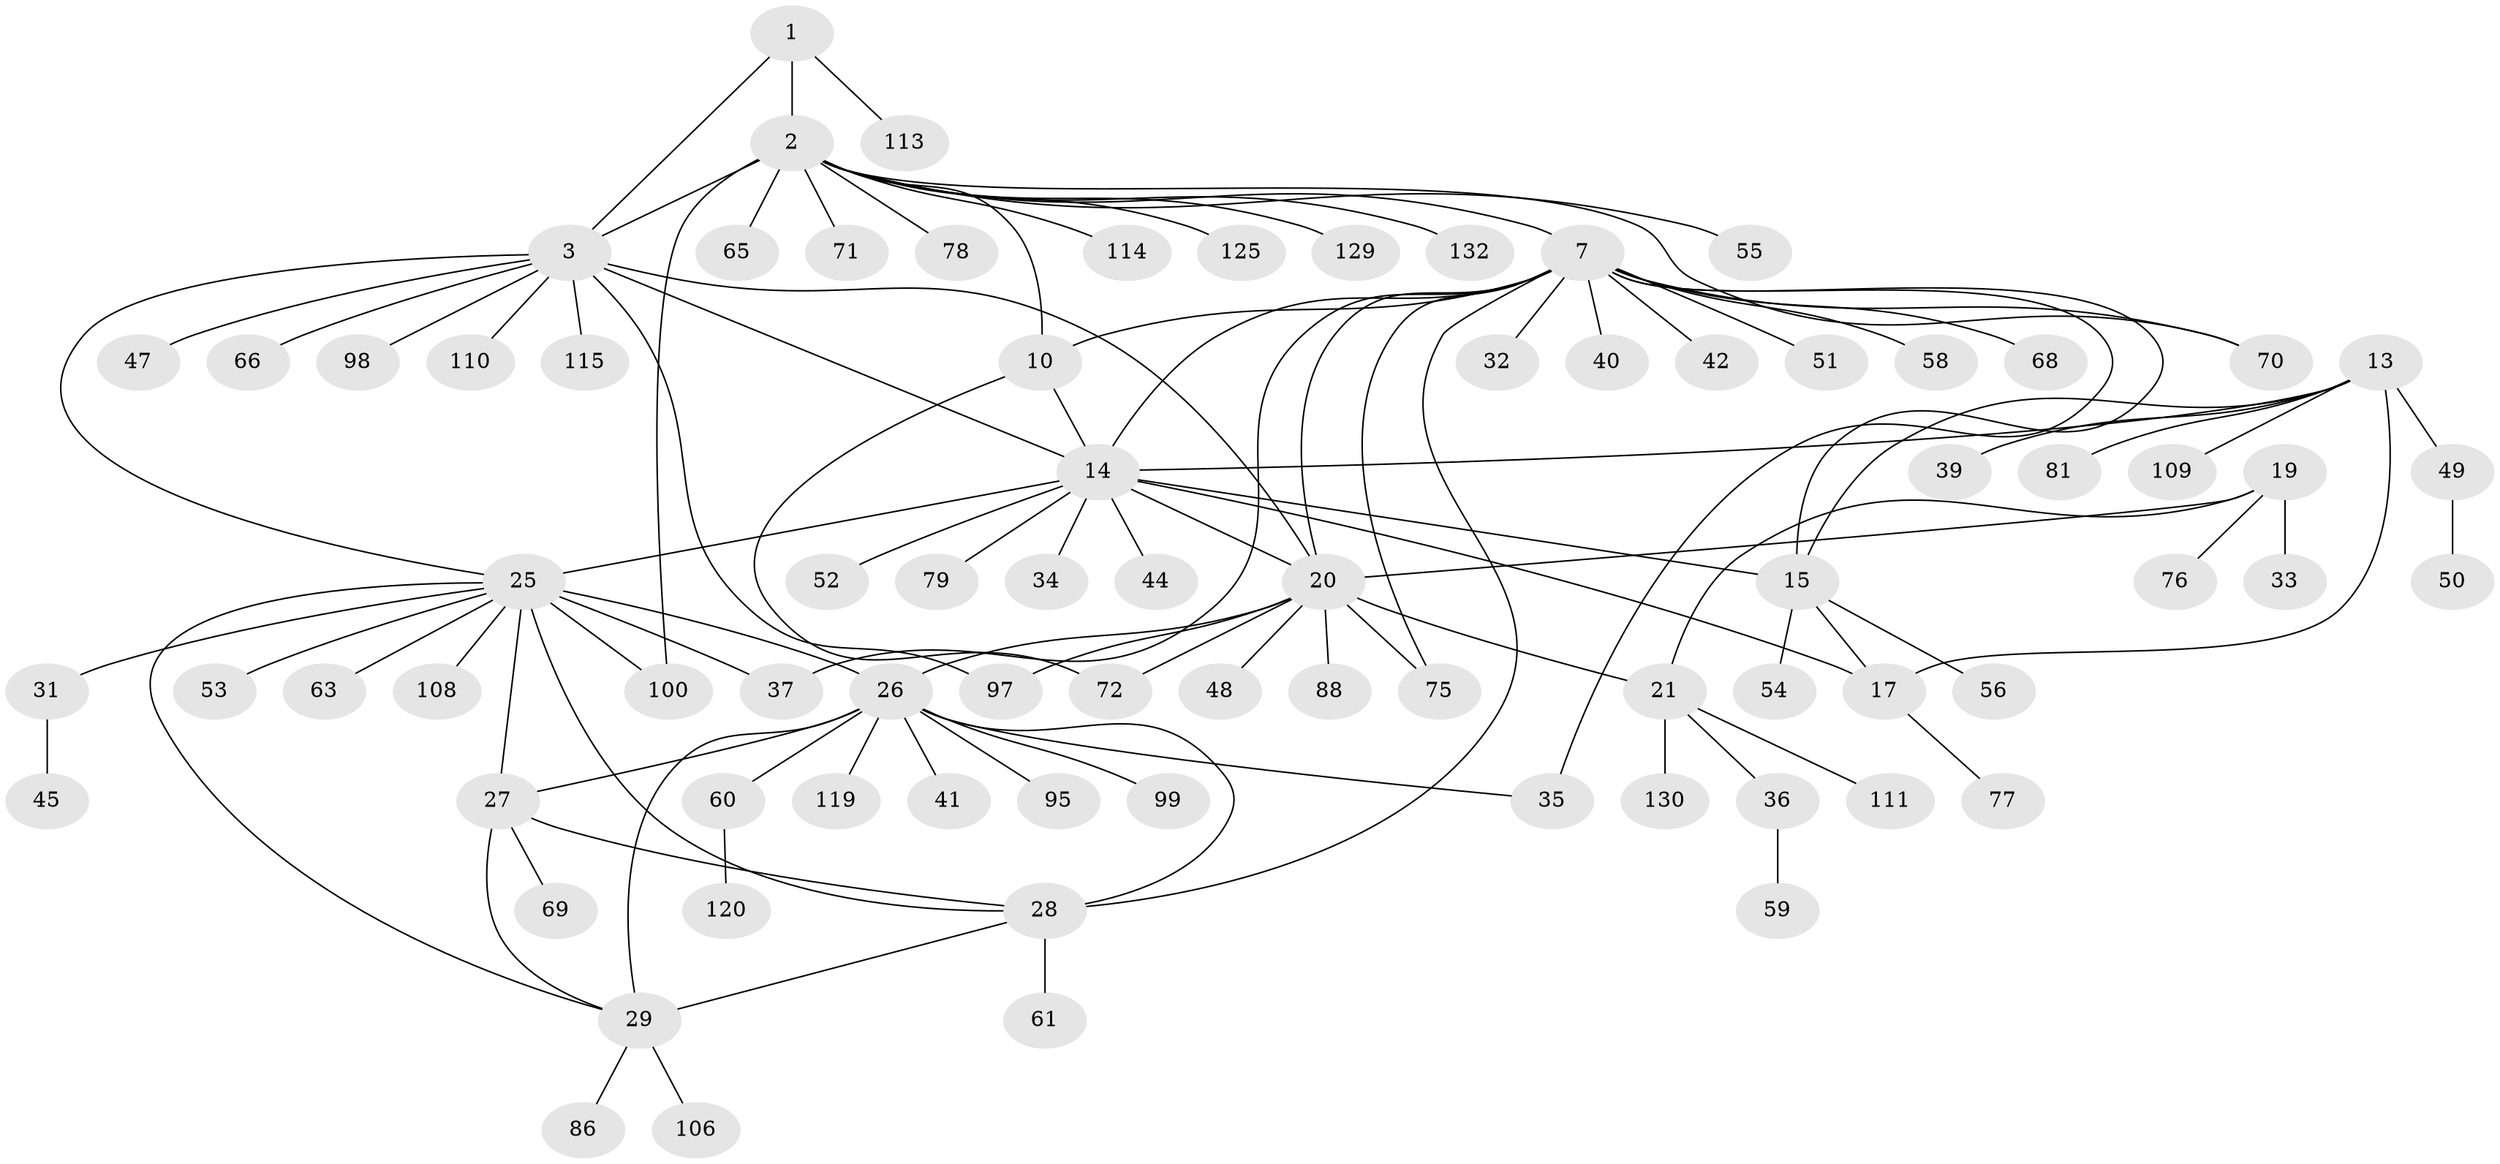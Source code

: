 // original degree distribution, {6: 0.03787878787878788, 9: 0.030303030303030304, 12: 0.022727272727272728, 10: 0.030303030303030304, 5: 0.007575757575757576, 11: 0.030303030303030304, 8: 0.030303030303030304, 7: 0.030303030303030304, 13: 0.007575757575757576, 3: 0.03787878787878788, 1: 0.5833333333333334, 2: 0.15151515151515152}
// Generated by graph-tools (version 1.1) at 2025/19/03/04/25 18:19:51]
// undirected, 79 vertices, 105 edges
graph export_dot {
graph [start="1"]
  node [color=gray90,style=filled];
  1;
  2 [super="+83+4"];
  3 [super="+6"];
  7 [super="+12+9+8"];
  10;
  13;
  14 [super="+16+93+112+107+127"];
  15 [super="+85+84+117"];
  17 [super="+89+104"];
  19 [super="+87+126+57"];
  20 [super="+24+23+82+94+22"];
  21;
  25 [super="+38"];
  26 [super="+30"];
  27;
  28;
  29;
  31 [super="+80"];
  32;
  33;
  34;
  35;
  36 [super="+102"];
  37;
  39;
  40;
  41 [super="+46"];
  42;
  44;
  45;
  47;
  48;
  49 [super="+64"];
  50;
  51;
  52;
  53 [super="+62"];
  54;
  55 [super="+74"];
  56;
  58;
  59;
  60;
  61;
  63;
  65;
  66;
  68;
  69;
  70;
  71;
  72;
  75;
  76;
  77;
  78;
  79;
  81;
  86;
  88;
  95;
  97;
  98;
  99;
  100 [super="+105"];
  106;
  108 [super="+118"];
  109;
  110;
  111;
  113;
  114;
  115;
  119;
  120;
  125;
  129;
  130;
  132;
  1 -- 2 [weight=3];
  1 -- 3 [weight=2];
  1 -- 113;
  2 -- 3 [weight=6];
  2 -- 70;
  2 -- 71;
  2 -- 7;
  2 -- 129;
  2 -- 65;
  2 -- 100;
  2 -- 132;
  2 -- 10;
  2 -- 78;
  2 -- 114;
  2 -- 55;
  2 -- 125;
  3 -- 66;
  3 -- 98;
  3 -- 115;
  3 -- 97;
  3 -- 110;
  3 -- 47;
  3 -- 25;
  3 -- 14;
  3 -- 20;
  7 -- 10 [weight=5];
  7 -- 32;
  7 -- 35;
  7 -- 37;
  7 -- 70;
  7 -- 75;
  7 -- 42;
  7 -- 15;
  7 -- 20 [weight=2];
  7 -- 58;
  7 -- 28;
  7 -- 51;
  7 -- 68;
  7 -- 40;
  7 -- 14;
  10 -- 72;
  10 -- 14;
  13 -- 14 [weight=3];
  13 -- 15;
  13 -- 17;
  13 -- 39;
  13 -- 49;
  13 -- 81;
  13 -- 109;
  14 -- 15 [weight=3];
  14 -- 17 [weight=3];
  14 -- 25;
  14 -- 34;
  14 -- 44;
  14 -- 79;
  14 -- 52;
  14 -- 20;
  15 -- 17;
  15 -- 54;
  15 -- 56;
  17 -- 77;
  19 -- 20 [weight=4];
  19 -- 21;
  19 -- 33;
  19 -- 76;
  20 -- 21 [weight=4];
  20 -- 72;
  20 -- 97;
  20 -- 75;
  20 -- 48;
  20 -- 88;
  20 -- 26;
  21 -- 36;
  21 -- 111;
  21 -- 130;
  25 -- 26 [weight=2];
  25 -- 27;
  25 -- 28;
  25 -- 29;
  25 -- 31;
  25 -- 37;
  25 -- 53;
  25 -- 108;
  25 -- 100;
  25 -- 63;
  26 -- 27 [weight=2];
  26 -- 28 [weight=2];
  26 -- 29 [weight=2];
  26 -- 60;
  26 -- 95;
  26 -- 99;
  26 -- 119;
  26 -- 35;
  26 -- 41;
  27 -- 28;
  27 -- 29;
  27 -- 69;
  28 -- 29;
  28 -- 61;
  29 -- 86;
  29 -- 106;
  31 -- 45;
  36 -- 59;
  49 -- 50;
  60 -- 120;
}
